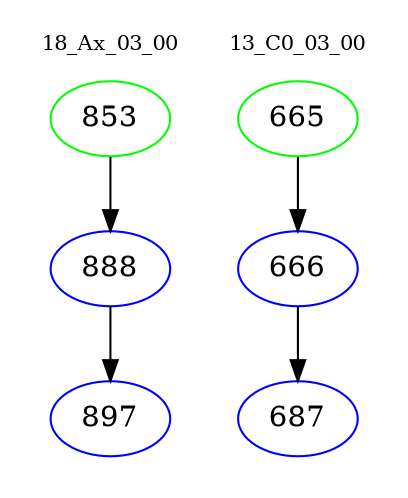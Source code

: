 digraph{
subgraph cluster_0 {
color = white
label = "18_Ax_03_00";
fontsize=10;
T0_853 [label="853", color="green"]
T0_853 -> T0_888 [color="black"]
T0_888 [label="888", color="blue"]
T0_888 -> T0_897 [color="black"]
T0_897 [label="897", color="blue"]
}
subgraph cluster_1 {
color = white
label = "13_C0_03_00";
fontsize=10;
T1_665 [label="665", color="green"]
T1_665 -> T1_666 [color="black"]
T1_666 [label="666", color="blue"]
T1_666 -> T1_687 [color="black"]
T1_687 [label="687", color="blue"]
}
}

